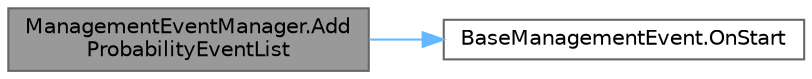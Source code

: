 digraph "ManagementEventManager.AddProbabilityEventList"
{
 // LATEX_PDF_SIZE
  bgcolor="transparent";
  edge [fontname=Helvetica,fontsize=10,labelfontname=Helvetica,labelfontsize=10];
  node [fontname=Helvetica,fontsize=10,shape=box,height=0.2,width=0.4];
  rankdir="LR";
  Node1 [id="Node000001",label="ManagementEventManager.Add\lProbabilityEventList",height=0.2,width=0.4,color="gray40", fillcolor="grey60", style="filled", fontcolor="black",tooltip="外部からイベントを追加し抽選・実行する"];
  Node1 -> Node2 [id="edge2_Node000001_Node000002",color="steelblue1",style="solid",tooltip=" "];
  Node2 [id="Node000002",label="BaseManagementEvent.OnStart",height=0.2,width=0.4,color="grey40", fillcolor="white", style="filled",URL="$class_base_management_event.html#a8bc6e5f52467ea34617a687ff5f1e660",tooltip=" "];
}
